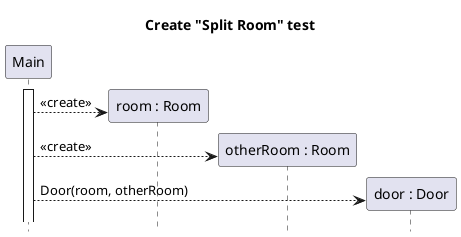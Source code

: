 @startuml room-split-create
title Create "Split Room" test
hide footbox
skinparam SequenceReferenceBackgroundColor white

participant "Main" as main
participant "room : Room" as r1
participant "otherRoom : Room" as r0
participant "door : Door" as d

main++
create r1
main --> r1 : <<create>>
create r0
main --> r0 : <<create>>
create d
main --> d : Door(room, otherRoom)

@enduml
